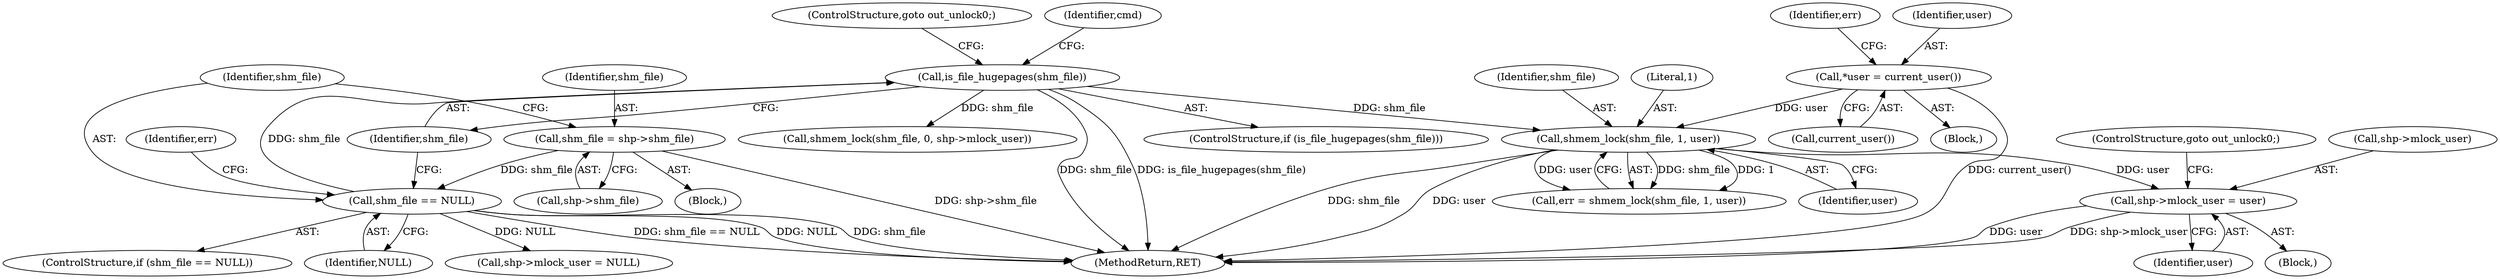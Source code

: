 digraph "0_linux_a399b29dfbaaaf91162b2dc5a5875dd51bbfa2a1@API" {
"1000296" [label="(Call,shp->mlock_user = user)"];
"1000272" [label="(Call,shmem_lock(shm_file, 1, user))"];
"1000258" [label="(Call,is_file_hugepages(shm_file))"];
"1000248" [label="(Call,shm_file == NULL)"];
"1000242" [label="(Call,shm_file = shp->shm_file)"];
"1000267" [label="(Call,*user = current_user())"];
"1000258" [label="(Call,is_file_hugepages(shm_file))"];
"1000288" [label="(Block,)"];
"1000267" [label="(Call,*user = current_user())"];
"1000275" [label="(Identifier,user)"];
"1000265" [label="(Block,)"];
"1000296" [label="(Call,shp->mlock_user = user)"];
"1000253" [label="(Identifier,err)"];
"1000247" [label="(ControlStructure,if (shm_file == NULL))"];
"1000257" [label="(ControlStructure,if (is_file_hugepages(shm_file)))"];
"1000269" [label="(Call,current_user())"];
"1000250" [label="(Identifier,NULL)"];
"1000272" [label="(Call,shmem_lock(shm_file, 1, user))"];
"1000248" [label="(Call,shm_file == NULL)"];
"1000259" [label="(Identifier,shm_file)"];
"1000244" [label="(Call,shp->shm_file)"];
"1000249" [label="(Identifier,shm_file)"];
"1000301" [label="(ControlStructure,goto out_unlock0;)"];
"1000273" [label="(Identifier,shm_file)"];
"1000260" [label="(ControlStructure,goto out_unlock0;)"];
"1000242" [label="(Call,shm_file = shp->shm_file)"];
"1000271" [label="(Identifier,err)"];
"1000163" [label="(Block,)"];
"1000297" [label="(Call,shp->mlock_user)"];
"1000312" [label="(Call,shmem_lock(shm_file, 0, shp->mlock_user))"];
"1000300" [label="(Identifier,user)"];
"1000243" [label="(Identifier,shm_file)"];
"1000268" [label="(Identifier,user)"];
"1000325" [label="(Call,shp->mlock_user = NULL)"];
"1000360" [label="(MethodReturn,RET)"];
"1000270" [label="(Call,err = shmem_lock(shm_file, 1, user))"];
"1000274" [label="(Literal,1)"];
"1000263" [label="(Identifier,cmd)"];
"1000296" -> "1000288"  [label="AST: "];
"1000296" -> "1000300"  [label="CFG: "];
"1000297" -> "1000296"  [label="AST: "];
"1000300" -> "1000296"  [label="AST: "];
"1000301" -> "1000296"  [label="CFG: "];
"1000296" -> "1000360"  [label="DDG: user"];
"1000296" -> "1000360"  [label="DDG: shp->mlock_user"];
"1000272" -> "1000296"  [label="DDG: user"];
"1000272" -> "1000270"  [label="AST: "];
"1000272" -> "1000275"  [label="CFG: "];
"1000273" -> "1000272"  [label="AST: "];
"1000274" -> "1000272"  [label="AST: "];
"1000275" -> "1000272"  [label="AST: "];
"1000270" -> "1000272"  [label="CFG: "];
"1000272" -> "1000360"  [label="DDG: user"];
"1000272" -> "1000360"  [label="DDG: shm_file"];
"1000272" -> "1000270"  [label="DDG: shm_file"];
"1000272" -> "1000270"  [label="DDG: 1"];
"1000272" -> "1000270"  [label="DDG: user"];
"1000258" -> "1000272"  [label="DDG: shm_file"];
"1000267" -> "1000272"  [label="DDG: user"];
"1000258" -> "1000257"  [label="AST: "];
"1000258" -> "1000259"  [label="CFG: "];
"1000259" -> "1000258"  [label="AST: "];
"1000260" -> "1000258"  [label="CFG: "];
"1000263" -> "1000258"  [label="CFG: "];
"1000258" -> "1000360"  [label="DDG: shm_file"];
"1000258" -> "1000360"  [label="DDG: is_file_hugepages(shm_file)"];
"1000248" -> "1000258"  [label="DDG: shm_file"];
"1000258" -> "1000312"  [label="DDG: shm_file"];
"1000248" -> "1000247"  [label="AST: "];
"1000248" -> "1000250"  [label="CFG: "];
"1000249" -> "1000248"  [label="AST: "];
"1000250" -> "1000248"  [label="AST: "];
"1000253" -> "1000248"  [label="CFG: "];
"1000259" -> "1000248"  [label="CFG: "];
"1000248" -> "1000360"  [label="DDG: shm_file == NULL"];
"1000248" -> "1000360"  [label="DDG: NULL"];
"1000248" -> "1000360"  [label="DDG: shm_file"];
"1000242" -> "1000248"  [label="DDG: shm_file"];
"1000248" -> "1000325"  [label="DDG: NULL"];
"1000242" -> "1000163"  [label="AST: "];
"1000242" -> "1000244"  [label="CFG: "];
"1000243" -> "1000242"  [label="AST: "];
"1000244" -> "1000242"  [label="AST: "];
"1000249" -> "1000242"  [label="CFG: "];
"1000242" -> "1000360"  [label="DDG: shp->shm_file"];
"1000267" -> "1000265"  [label="AST: "];
"1000267" -> "1000269"  [label="CFG: "];
"1000268" -> "1000267"  [label="AST: "];
"1000269" -> "1000267"  [label="AST: "];
"1000271" -> "1000267"  [label="CFG: "];
"1000267" -> "1000360"  [label="DDG: current_user()"];
}
